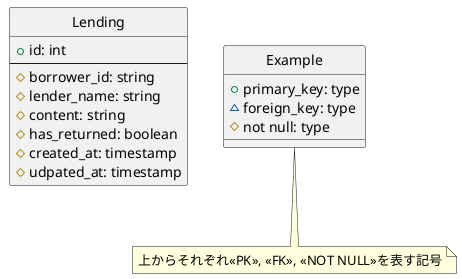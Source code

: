 @startuml

hide circle
skinparam inetype ortho

entity Lending {
    +id: int
    --
    #borrower_id: string
    #lender_name: string
    #content: string
    #has_returned: boolean
    #created_at: timestamp
    #udpated_at: timestamp
}

entity Example {
    +primary_key: type
    ~foreign_key: type
    #not null: type
}
note bottom: 上からそれぞれ<<PK>>, <<FK>>, <<NOT NULL>>を表す記号

@enduml
